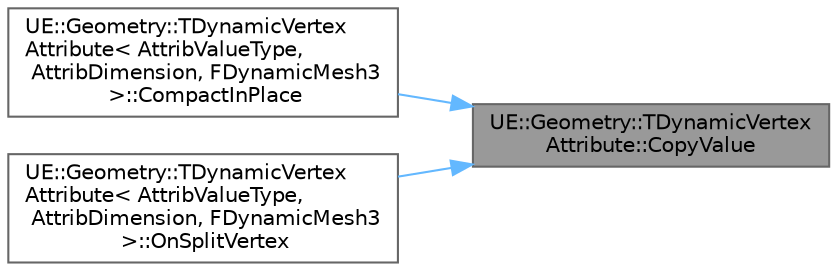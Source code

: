 digraph "UE::Geometry::TDynamicVertexAttribute::CopyValue"
{
 // INTERACTIVE_SVG=YES
 // LATEX_PDF_SIZE
  bgcolor="transparent";
  edge [fontname=Helvetica,fontsize=10,labelfontname=Helvetica,labelfontsize=10];
  node [fontname=Helvetica,fontsize=10,shape=box,height=0.2,width=0.4];
  rankdir="RL";
  Node1 [id="Node000001",label="UE::Geometry::TDynamicVertex\lAttribute::CopyValue",height=0.2,width=0.4,color="gray40", fillcolor="grey60", style="filled", fontcolor="black",tooltip="Copy the attribute value at FromVertexID to ToVertexID."];
  Node1 -> Node2 [id="edge1_Node000001_Node000002",dir="back",color="steelblue1",style="solid",tooltip=" "];
  Node2 [id="Node000002",label="UE::Geometry::TDynamicVertex\lAttribute\< AttribValueType,\l AttribDimension, FDynamicMesh3\l \>::CompactInPlace",height=0.2,width=0.4,color="grey40", fillcolor="white", style="filled",URL="$df/d9d/classUE_1_1Geometry_1_1TDynamicVertexAttribute.html#a4f4cddbef7b3aa7b3a2865f20b8295f3",tooltip=" "];
  Node1 -> Node3 [id="edge2_Node000001_Node000003",dir="back",color="steelblue1",style="solid",tooltip=" "];
  Node3 [id="Node000003",label="UE::Geometry::TDynamicVertex\lAttribute\< AttribValueType,\l AttribDimension, FDynamicMesh3\l \>::OnSplitVertex",height=0.2,width=0.4,color="grey40", fillcolor="white", style="filled",URL="$df/d9d/classUE_1_1Geometry_1_1TDynamicVertexAttribute.html#aa29c2ac2bc6ab483ad519e8e8d44ec66",tooltip=" "];
}
